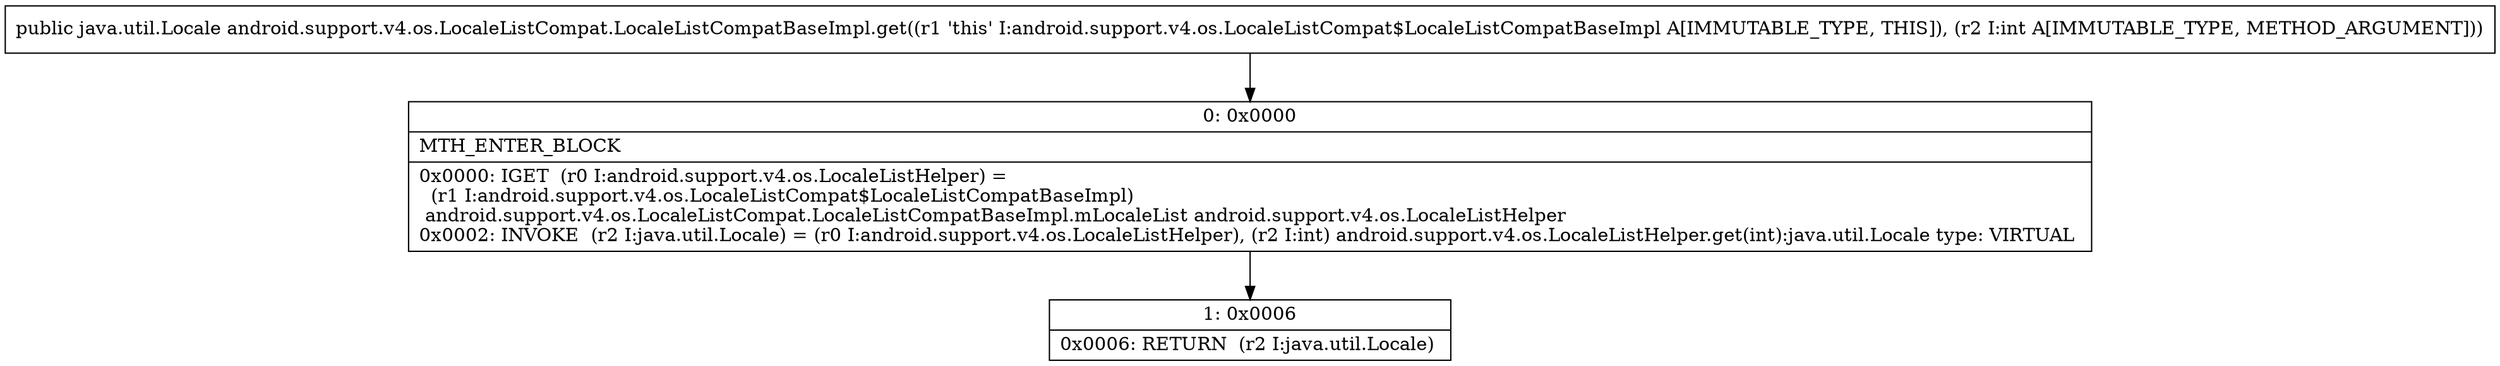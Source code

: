 digraph "CFG forandroid.support.v4.os.LocaleListCompat.LocaleListCompatBaseImpl.get(I)Ljava\/util\/Locale;" {
Node_0 [shape=record,label="{0\:\ 0x0000|MTH_ENTER_BLOCK\l|0x0000: IGET  (r0 I:android.support.v4.os.LocaleListHelper) = \l  (r1 I:android.support.v4.os.LocaleListCompat$LocaleListCompatBaseImpl)\l android.support.v4.os.LocaleListCompat.LocaleListCompatBaseImpl.mLocaleList android.support.v4.os.LocaleListHelper \l0x0002: INVOKE  (r2 I:java.util.Locale) = (r0 I:android.support.v4.os.LocaleListHelper), (r2 I:int) android.support.v4.os.LocaleListHelper.get(int):java.util.Locale type: VIRTUAL \l}"];
Node_1 [shape=record,label="{1\:\ 0x0006|0x0006: RETURN  (r2 I:java.util.Locale) \l}"];
MethodNode[shape=record,label="{public java.util.Locale android.support.v4.os.LocaleListCompat.LocaleListCompatBaseImpl.get((r1 'this' I:android.support.v4.os.LocaleListCompat$LocaleListCompatBaseImpl A[IMMUTABLE_TYPE, THIS]), (r2 I:int A[IMMUTABLE_TYPE, METHOD_ARGUMENT])) }"];
MethodNode -> Node_0;
Node_0 -> Node_1;
}

